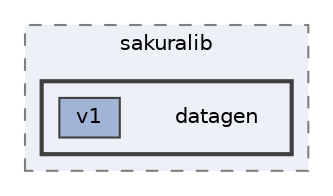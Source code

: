 digraph "datagen"
{
 // LATEX_PDF_SIZE
  bgcolor="transparent";
  edge [fontname=Helvetica,fontsize=10,labelfontname=Helvetica,labelfontsize=10];
  node [fontname=Helvetica,fontsize=10,shape=box,height=0.2,width=0.4];
  compound=true
  subgraph clusterdir_5c303f163471370183c5df951dc89cd1 {
    graph [ bgcolor="#edf0f7", pencolor="grey50", label="sakuralib", fontname=Helvetica,fontsize=10 style="filled,dashed", URL="dir_5c303f163471370183c5df951dc89cd1.html",tooltip=""]
  subgraph clusterdir_cd1c321fd7f5cdcbf21c7f6825a09975 {
    graph [ bgcolor="#edf0f7", pencolor="grey25", label="", fontname=Helvetica,fontsize=10 style="filled,bold", URL="dir_cd1c321fd7f5cdcbf21c7f6825a09975.html",tooltip=""]
    dir_cd1c321fd7f5cdcbf21c7f6825a09975 [shape=plaintext, label="datagen"];
  dir_e678c14729d6150106545d1c344dfbeb [label="v1", fillcolor="#a2b4d6", color="grey25", style="filled", URL="dir_e678c14729d6150106545d1c344dfbeb.html",tooltip=""];
  }
  }
}
